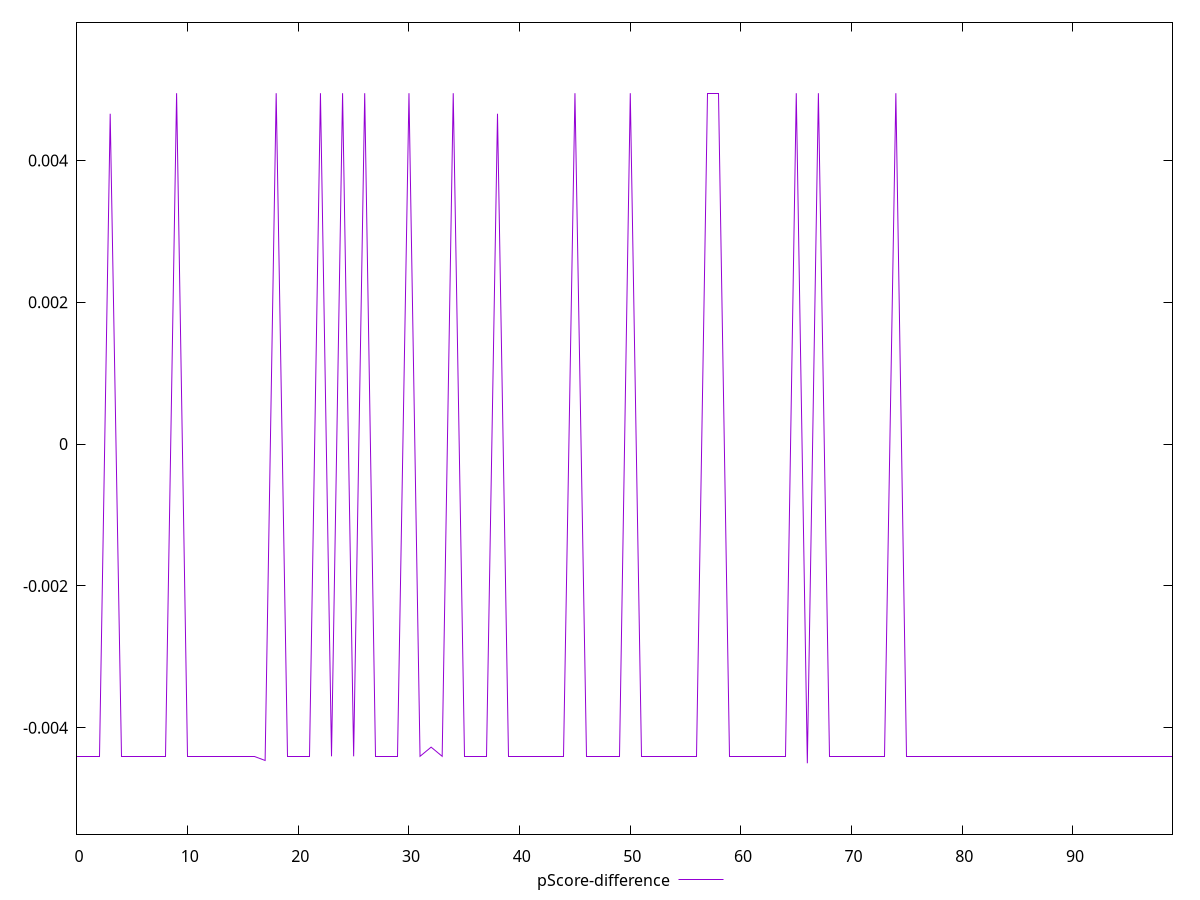 reset

$pScoreDifference <<EOF
0 -0.004404017499953894
1 -0.004404017499953894
2 -0.004404017499953894
3 0.004660565467849653
4 -0.004404017499953894
5 -0.004404017499953894
6 -0.004404017499953894
7 -0.004404017499953894
8 -0.004404017499953894
9 0.004950208675793599
10 -0.004404017499953894
11 -0.004404017499953894
12 -0.004404017499953894
13 -0.004404017499953894
14 -0.004404017499953894
15 -0.004404017499953894
16 -0.004404017499953894
17 -0.0044626875163223945
18 0.004950208675793599
19 -0.004404017499953894
20 -0.004404017499953894
21 -0.004404017499953894
22 0.004950208675793599
23 -0.004404017499953894
24 0.004950208675793599
25 -0.004404017499953894
26 0.004950208675793599
27 -0.004404017499953894
28 -0.004404017499953894
29 -0.004404017499953894
30 0.004950208675793599
31 -0.004404017499953894
32 -0.004274775951804246
33 -0.004404017499953894
34 0.004950208675793599
35 -0.004404017499953894
36 -0.004404017499953894
37 -0.004404017499953894
38 0.004660565467849653
39 -0.004404017499953894
40 -0.004404017499953894
41 -0.004404017499953894
42 -0.004404017499953894
43 -0.004404017499953894
44 -0.004404017499953894
45 0.004950208675793599
46 -0.004404017499953894
47 -0.004404017499953894
48 -0.004404017499953894
49 -0.004404017499953894
50 0.004950208675793599
51 -0.004404017499953894
52 -0.004404017499953894
53 -0.004404017499953894
54 -0.004404017499953894
55 -0.004404017499953894
56 -0.004404017499953894
57 0.004950208675793599
58 0.004950208675793599
59 -0.004404017499953894
60 -0.004404017499953894
61 -0.004404017499953894
62 -0.004404017499953894
63 -0.004404017499953894
64 -0.004404017499953894
65 0.004950208675793599
66 -0.004501804310517166
67 0.004950208675793599
68 -0.004404017499953894
69 -0.004404017499953894
70 -0.004404017499953894
71 -0.004404017499953894
72 -0.004404017499953894
73 -0.004404017499953894
74 0.004950208675793599
75 -0.004404017499953894
76 -0.004404017499953894
77 -0.004404017499953894
78 -0.004404017499953894
79 -0.004404017499953894
80 -0.004404017499953894
81 -0.004404017499953894
82 -0.004404017499953894
83 -0.004404017499953894
84 -0.004404017499953894
85 -0.004404017499953894
86 -0.004404017499953894
87 -0.004404017499953894
88 -0.004404017499953894
89 -0.004404017499953894
90 -0.004404017499953894
91 -0.004404017499953894
92 -0.004404017499953894
93 -0.004404017499953894
94 -0.004404017499953894
95 -0.004404017499953894
96 -0.004404017499953894
97 -0.004404017499953894
98 -0.004404017499953894
99 -0.004404017499953894
EOF

set key outside below
set xrange [0:99]
set yrange [-0.005501804310517166:0.005950208675793599]
set trange [-0.005501804310517166:0.005950208675793599]
set terminal svg size 640, 500 enhanced background rgb 'white'
set output "reports/report_00033_2021-03-01T14-23-16.841Z/cumulative-layout-shift/samples/astro-cached/pScore-difference/values.svg"

plot $pScoreDifference title "pScore-difference" with line

reset
